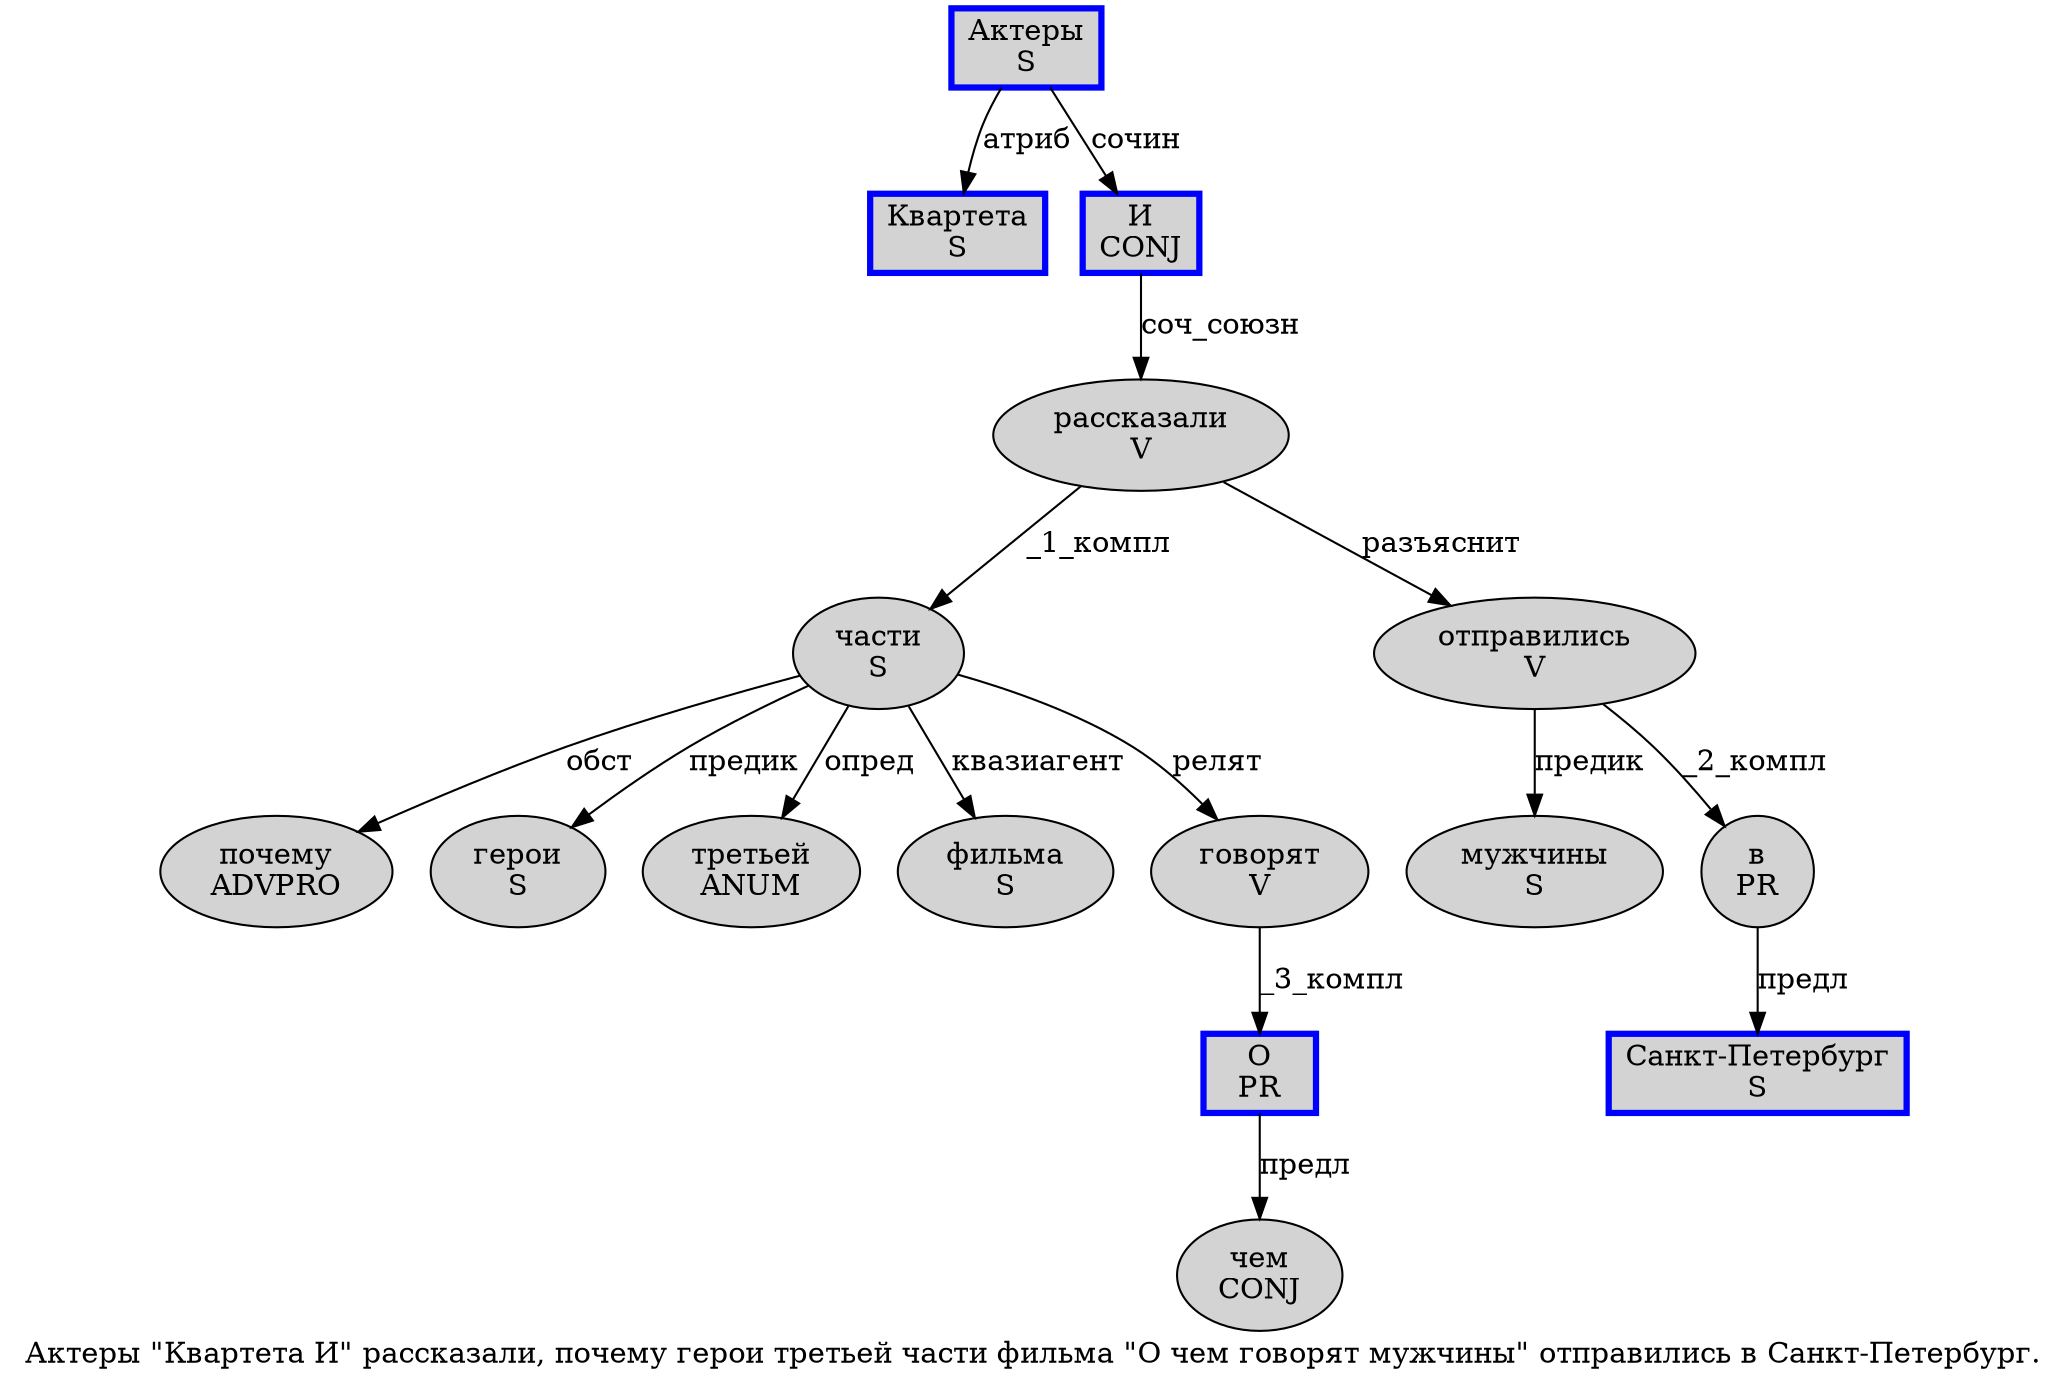 digraph SENTENCE_1203 {
	graph [label="Актеры \"Квартета И\" рассказали, почему герои третьей части фильма \"О чем говорят мужчины\" отправились в Санкт-Петербург."]
	node [style=filled]
		0 [label="Актеры
S" color=blue fillcolor=lightgray penwidth=3 shape=box]
		2 [label="Квартета
S" color=blue fillcolor=lightgray penwidth=3 shape=box]
		3 [label="И
CONJ" color=blue fillcolor=lightgray penwidth=3 shape=box]
		5 [label="рассказали
V" color="" fillcolor=lightgray penwidth=1 shape=ellipse]
		7 [label="почему
ADVPRO" color="" fillcolor=lightgray penwidth=1 shape=ellipse]
		8 [label="герои
S" color="" fillcolor=lightgray penwidth=1 shape=ellipse]
		9 [label="третьей
ANUM" color="" fillcolor=lightgray penwidth=1 shape=ellipse]
		10 [label="части
S" color="" fillcolor=lightgray penwidth=1 shape=ellipse]
		11 [label="фильма
S" color="" fillcolor=lightgray penwidth=1 shape=ellipse]
		13 [label="О
PR" color=blue fillcolor=lightgray penwidth=3 shape=box]
		14 [label="чем
CONJ" color="" fillcolor=lightgray penwidth=1 shape=ellipse]
		15 [label="говорят
V" color="" fillcolor=lightgray penwidth=1 shape=ellipse]
		16 [label="мужчины
S" color="" fillcolor=lightgray penwidth=1 shape=ellipse]
		18 [label="отправились
V" color="" fillcolor=lightgray penwidth=1 shape=ellipse]
		19 [label="в
PR" color="" fillcolor=lightgray penwidth=1 shape=ellipse]
		20 [label="Санкт-Петербург
S" color=blue fillcolor=lightgray penwidth=3 shape=box]
			3 -> 5 [label="соч_союзн"]
			10 -> 7 [label="обст"]
			10 -> 8 [label="предик"]
			10 -> 9 [label="опред"]
			10 -> 11 [label="квазиагент"]
			10 -> 15 [label="релят"]
			5 -> 10 [label="_1_компл"]
			5 -> 18 [label="разъяснит"]
			19 -> 20 [label="предл"]
			13 -> 14 [label="предл"]
			18 -> 16 [label="предик"]
			18 -> 19 [label="_2_компл"]
			0 -> 2 [label="атриб"]
			0 -> 3 [label="сочин"]
			15 -> 13 [label="_3_компл"]
}